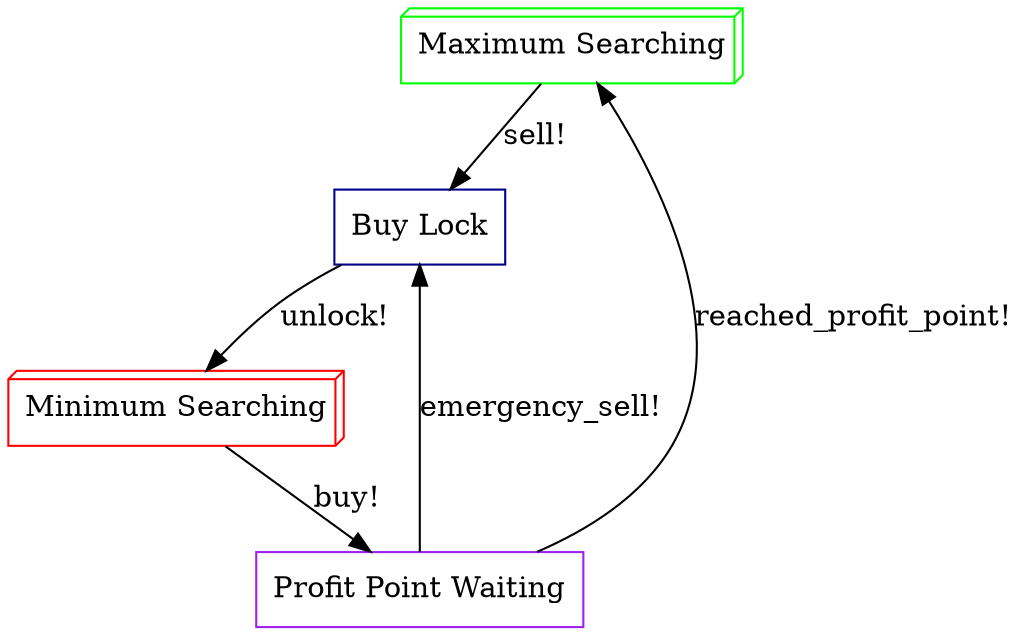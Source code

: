 digraph {
    "Maximum Searching" -> "Buy Lock"[label="sell!"]
    "Buy Lock" -> "Minimum Searching" [label="unlock!"]
    "Minimum Searching" -> "Profit Point Waiting"  [label="buy!"]
    "Profit Point Waiting" -> "Maximum Searching" [label="reached_profit_point!"]
    "Profit Point Waiting" -> "Buy Lock" [label="emergency_sell!"]

    "Maximum Searching" [shape=box3d, color=green];
    "Minimum Searching" [shape=box3d, color=red];
    "Buy Lock" [shape=box, color=blue4];
    "Profit Point Waiting" [shape=box, color=purple];
}


